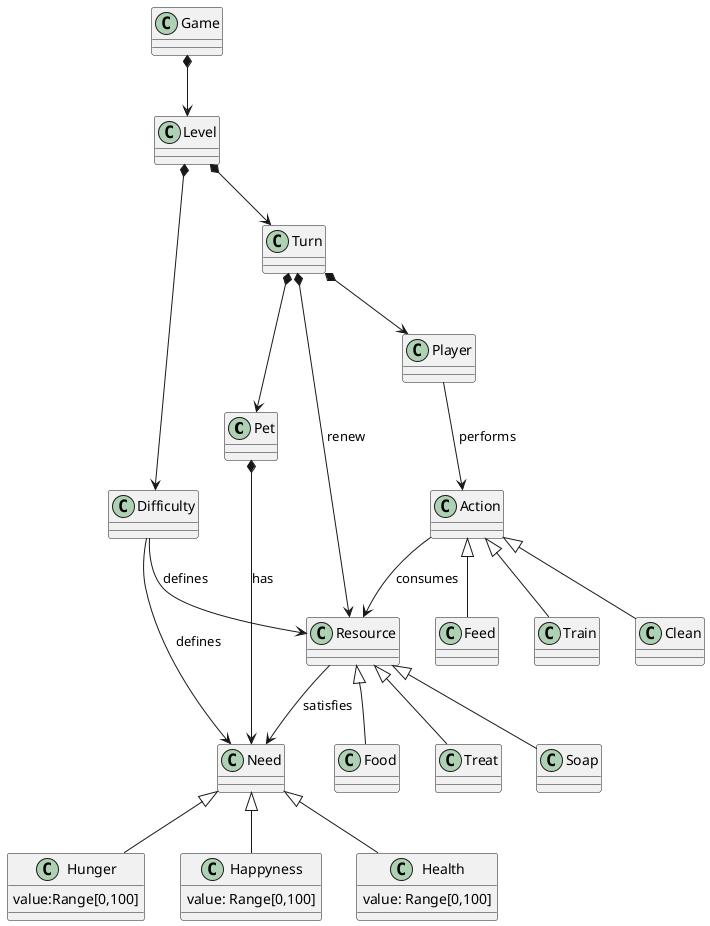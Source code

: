 @startuml DomainModel
class Pet

class Hunger {
  value:Range[0,100]
}
class Happyness{
  value: Range[0,100]
}
class Health{
  value: Range[0,100]
}



class Turn
class Player
class Game
class Resource

class Food
class Treat
class Soap


Hunger -up-|> Need
Happyness -up-|> Need
Health -up-|> Need

Game *--> Level
Level *--> Turn
Level *--> Difficulty
Difficulty --> Need : defines
Difficulty --> Resource : defines

Turn *--> Player
Turn *--> Pet
Turn *--> Resource : renew
Pet *--> Need : has
Player --> Action : performs
Action --> Resource : consumes

Feed -up-|> Action
Train -up-|> Action
Clean -up-|> Action

Resource --> Need : satisfies

Food -up-|> Resource
Treat -up-|> Resource
Soap -up-|> Resource

@enduml